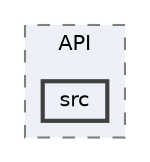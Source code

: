 digraph "Debug/Drivers/API/src"
{
 // LATEX_PDF_SIZE
  bgcolor="transparent";
  edge [fontname=Helvetica,fontsize=10,labelfontname=Helvetica,labelfontsize=10];
  node [fontname=Helvetica,fontsize=10,shape=box,height=0.2,width=0.4];
  compound=true
  subgraph clusterdir_fa4a9a193cbd443aa5c3fefe64a8a6b5 {
    graph [ bgcolor="#edf0f7", pencolor="grey50", label="API", fontname=Helvetica,fontsize=10 style="filled,dashed", URL="dir_fa4a9a193cbd443aa5c3fefe64a8a6b5.html",tooltip=""]
  dir_925c59f01fafaf737fc03fcce74cfae5 [label="src", fillcolor="#edf0f7", color="grey25", style="filled,bold", URL="dir_925c59f01fafaf737fc03fcce74cfae5.html",tooltip=""];
  }
}
